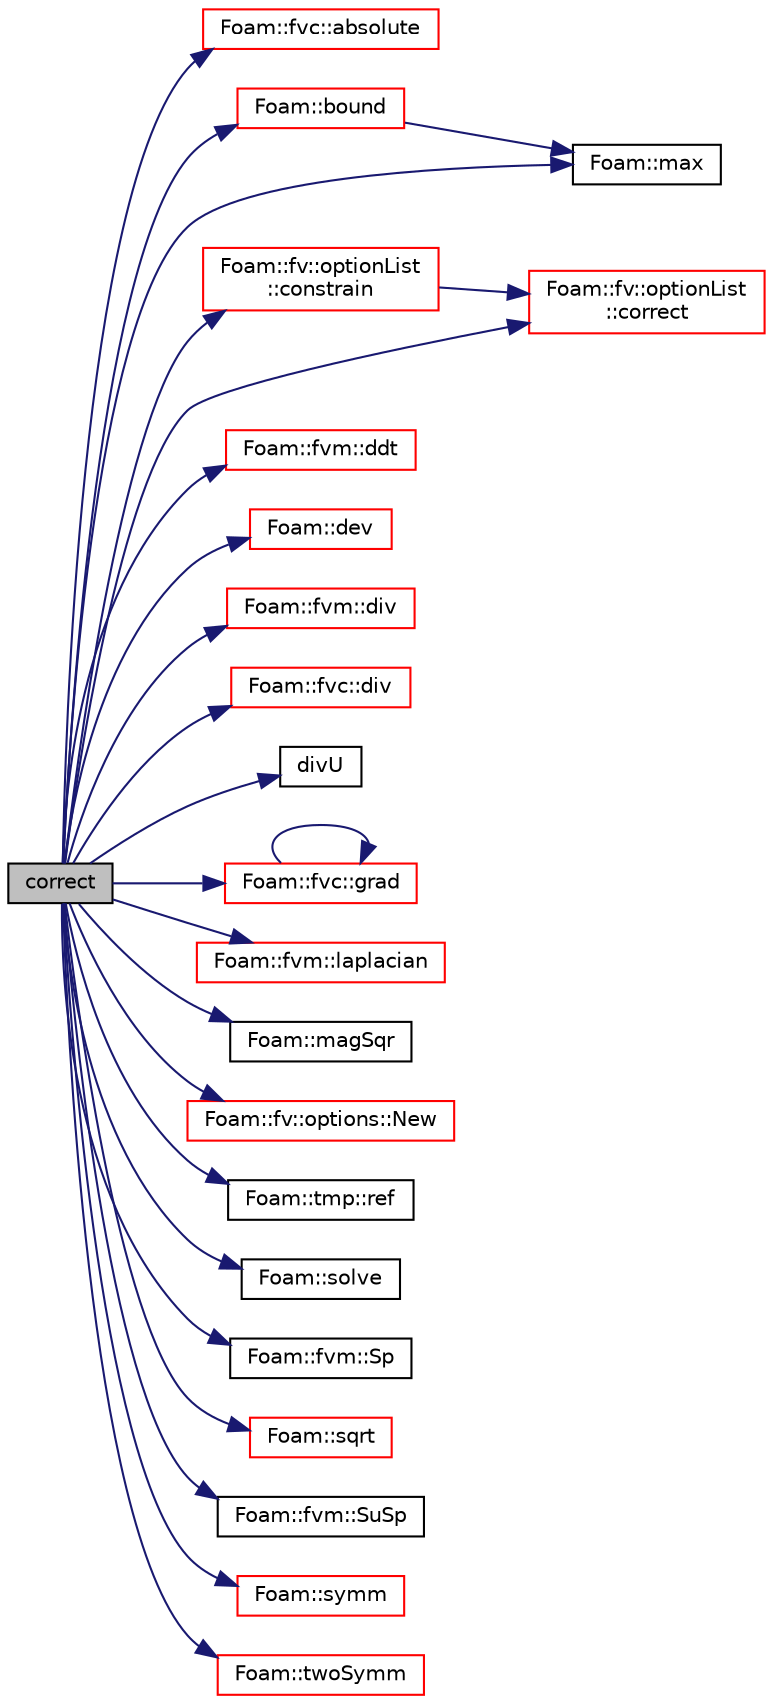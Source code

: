 digraph "correct"
{
  bgcolor="transparent";
  edge [fontname="Helvetica",fontsize="10",labelfontname="Helvetica",labelfontsize="10"];
  node [fontname="Helvetica",fontsize="10",shape=record];
  rankdir="LR";
  Node1145 [label="correct",height=0.2,width=0.4,color="black", fillcolor="grey75", style="filled", fontcolor="black"];
  Node1145 -> Node1146 [color="midnightblue",fontsize="10",style="solid",fontname="Helvetica"];
  Node1146 [label="Foam::fvc::absolute",height=0.2,width=0.4,color="red",URL="$a21861.html#ad0e401d18e49e4db619881bf6671d8bf",tooltip="Return the given relative flux in absolute form. "];
  Node1145 -> Node1475 [color="midnightblue",fontsize="10",style="solid",fontname="Helvetica"];
  Node1475 [label="Foam::bound",height=0.2,width=0.4,color="red",URL="$a21851.html#a334b2a2d0ce7997d360f7a018174a077",tooltip="Bound the given scalar field if it has gone unbounded. "];
  Node1475 -> Node1312 [color="midnightblue",fontsize="10",style="solid",fontname="Helvetica"];
  Node1312 [label="Foam::max",height=0.2,width=0.4,color="black",URL="$a21851.html#ac993e906cf2774ae77e666bc24e81733"];
  Node1145 -> Node1487 [color="midnightblue",fontsize="10",style="solid",fontname="Helvetica"];
  Node1487 [label="Foam::fv::optionList\l::constrain",height=0.2,width=0.4,color="red",URL="$a22669.html#ab41c286bca1d06f1df7ae33c4f45b1bd",tooltip="Apply constraints to equation. "];
  Node1487 -> Node1494 [color="midnightblue",fontsize="10",style="solid",fontname="Helvetica"];
  Node1494 [label="Foam::fv::optionList\l::correct",height=0.2,width=0.4,color="red",URL="$a22669.html#ae3e6a795c3429c465e44e8953d47e34a",tooltip="Apply correction to field. "];
  Node1145 -> Node1494 [color="midnightblue",fontsize="10",style="solid",fontname="Helvetica"];
  Node1145 -> Node1501 [color="midnightblue",fontsize="10",style="solid",fontname="Helvetica"];
  Node1501 [label="Foam::fvm::ddt",height=0.2,width=0.4,color="red",URL="$a21862.html#a2d88eca98ab69b84af7ddb96e35f5a44"];
  Node1145 -> Node1502 [color="midnightblue",fontsize="10",style="solid",fontname="Helvetica"];
  Node1502 [label="Foam::dev",height=0.2,width=0.4,color="red",URL="$a21851.html#a042ede1d98e91923a7cc5e14e9f86854"];
  Node1145 -> Node1503 [color="midnightblue",fontsize="10",style="solid",fontname="Helvetica"];
  Node1503 [label="Foam::fvm::div",height=0.2,width=0.4,color="red",URL="$a21862.html#a058dd4757c11ae656c8d576632b33d25"];
  Node1145 -> Node1240 [color="midnightblue",fontsize="10",style="solid",fontname="Helvetica"];
  Node1240 [label="Foam::fvc::div",height=0.2,width=0.4,color="red",URL="$a21861.html#a585533948ad80abfe589d920c641f251"];
  Node1145 -> Node1512 [color="midnightblue",fontsize="10",style="solid",fontname="Helvetica"];
  Node1512 [label="divU",height=0.2,width=0.4,color="black",URL="$a39761.html#a09bc63f3dad0c233d722b7374810ad3d"];
  Node1145 -> Node1513 [color="midnightblue",fontsize="10",style="solid",fontname="Helvetica"];
  Node1513 [label="Foam::fvc::grad",height=0.2,width=0.4,color="red",URL="$a21861.html#a7c00ec90ecc15ed3005255e42c52827a"];
  Node1513 -> Node1513 [color="midnightblue",fontsize="10",style="solid",fontname="Helvetica"];
  Node1145 -> Node1515 [color="midnightblue",fontsize="10",style="solid",fontname="Helvetica"];
  Node1515 [label="Foam::fvm::laplacian",height=0.2,width=0.4,color="red",URL="$a21862.html#a05679b154654e47e9f1e2fbd2bc0bae0"];
  Node1145 -> Node1516 [color="midnightblue",fontsize="10",style="solid",fontname="Helvetica"];
  Node1516 [label="Foam::magSqr",height=0.2,width=0.4,color="black",URL="$a21851.html#ae6fff2c6981e6d9618aa5038e69def6e"];
  Node1145 -> Node1312 [color="midnightblue",fontsize="10",style="solid",fontname="Helvetica"];
  Node1145 -> Node1517 [color="midnightblue",fontsize="10",style="solid",fontname="Helvetica"];
  Node1517 [label="Foam::fv::options::New",height=0.2,width=0.4,color="red",URL="$a22673.html#a616ee355e53d26b92cf6a39d39f5c594",tooltip="Construct fvOptions and register to datbase if not present. "];
  Node1145 -> Node1261 [color="midnightblue",fontsize="10",style="solid",fontname="Helvetica"];
  Node1261 [label="Foam::tmp::ref",height=0.2,width=0.4,color="black",URL="$a27077.html#aeaf81e641282874cef07f5b808efc83b",tooltip="Return non-const reference or generate a fatal error. "];
  Node1145 -> Node1530 [color="midnightblue",fontsize="10",style="solid",fontname="Helvetica"];
  Node1530 [label="Foam::solve",height=0.2,width=0.4,color="black",URL="$a21851.html#a8d0243cca6dbaab978da0126875aa319",tooltip="Solve returning the solution statistics given convergence tolerance. "];
  Node1145 -> Node1531 [color="midnightblue",fontsize="10",style="solid",fontname="Helvetica"];
  Node1531 [label="Foam::fvm::Sp",height=0.2,width=0.4,color="black",URL="$a21862.html#a85d1dcca92042fd0a570c31ea79c160d"];
  Node1145 -> Node1532 [color="midnightblue",fontsize="10",style="solid",fontname="Helvetica"];
  Node1532 [label="Foam::sqrt",height=0.2,width=0.4,color="red",URL="$a21851.html#a8616bd62eebf2342a80222fecb1bda71"];
  Node1145 -> Node1533 [color="midnightblue",fontsize="10",style="solid",fontname="Helvetica"];
  Node1533 [label="Foam::fvm::SuSp",height=0.2,width=0.4,color="black",URL="$a21862.html#a834a9d42d65da7370cd7392718236dd4"];
  Node1145 -> Node1534 [color="midnightblue",fontsize="10",style="solid",fontname="Helvetica"];
  Node1534 [label="Foam::symm",height=0.2,width=0.4,color="red",URL="$a21851.html#a112755faabb5ff081d7a25a936a1d3c4"];
  Node1145 -> Node1535 [color="midnightblue",fontsize="10",style="solid",fontname="Helvetica"];
  Node1535 [label="Foam::twoSymm",height=0.2,width=0.4,color="red",URL="$a21851.html#a446550beb700669a32e76d9b87d5e043"];
}
